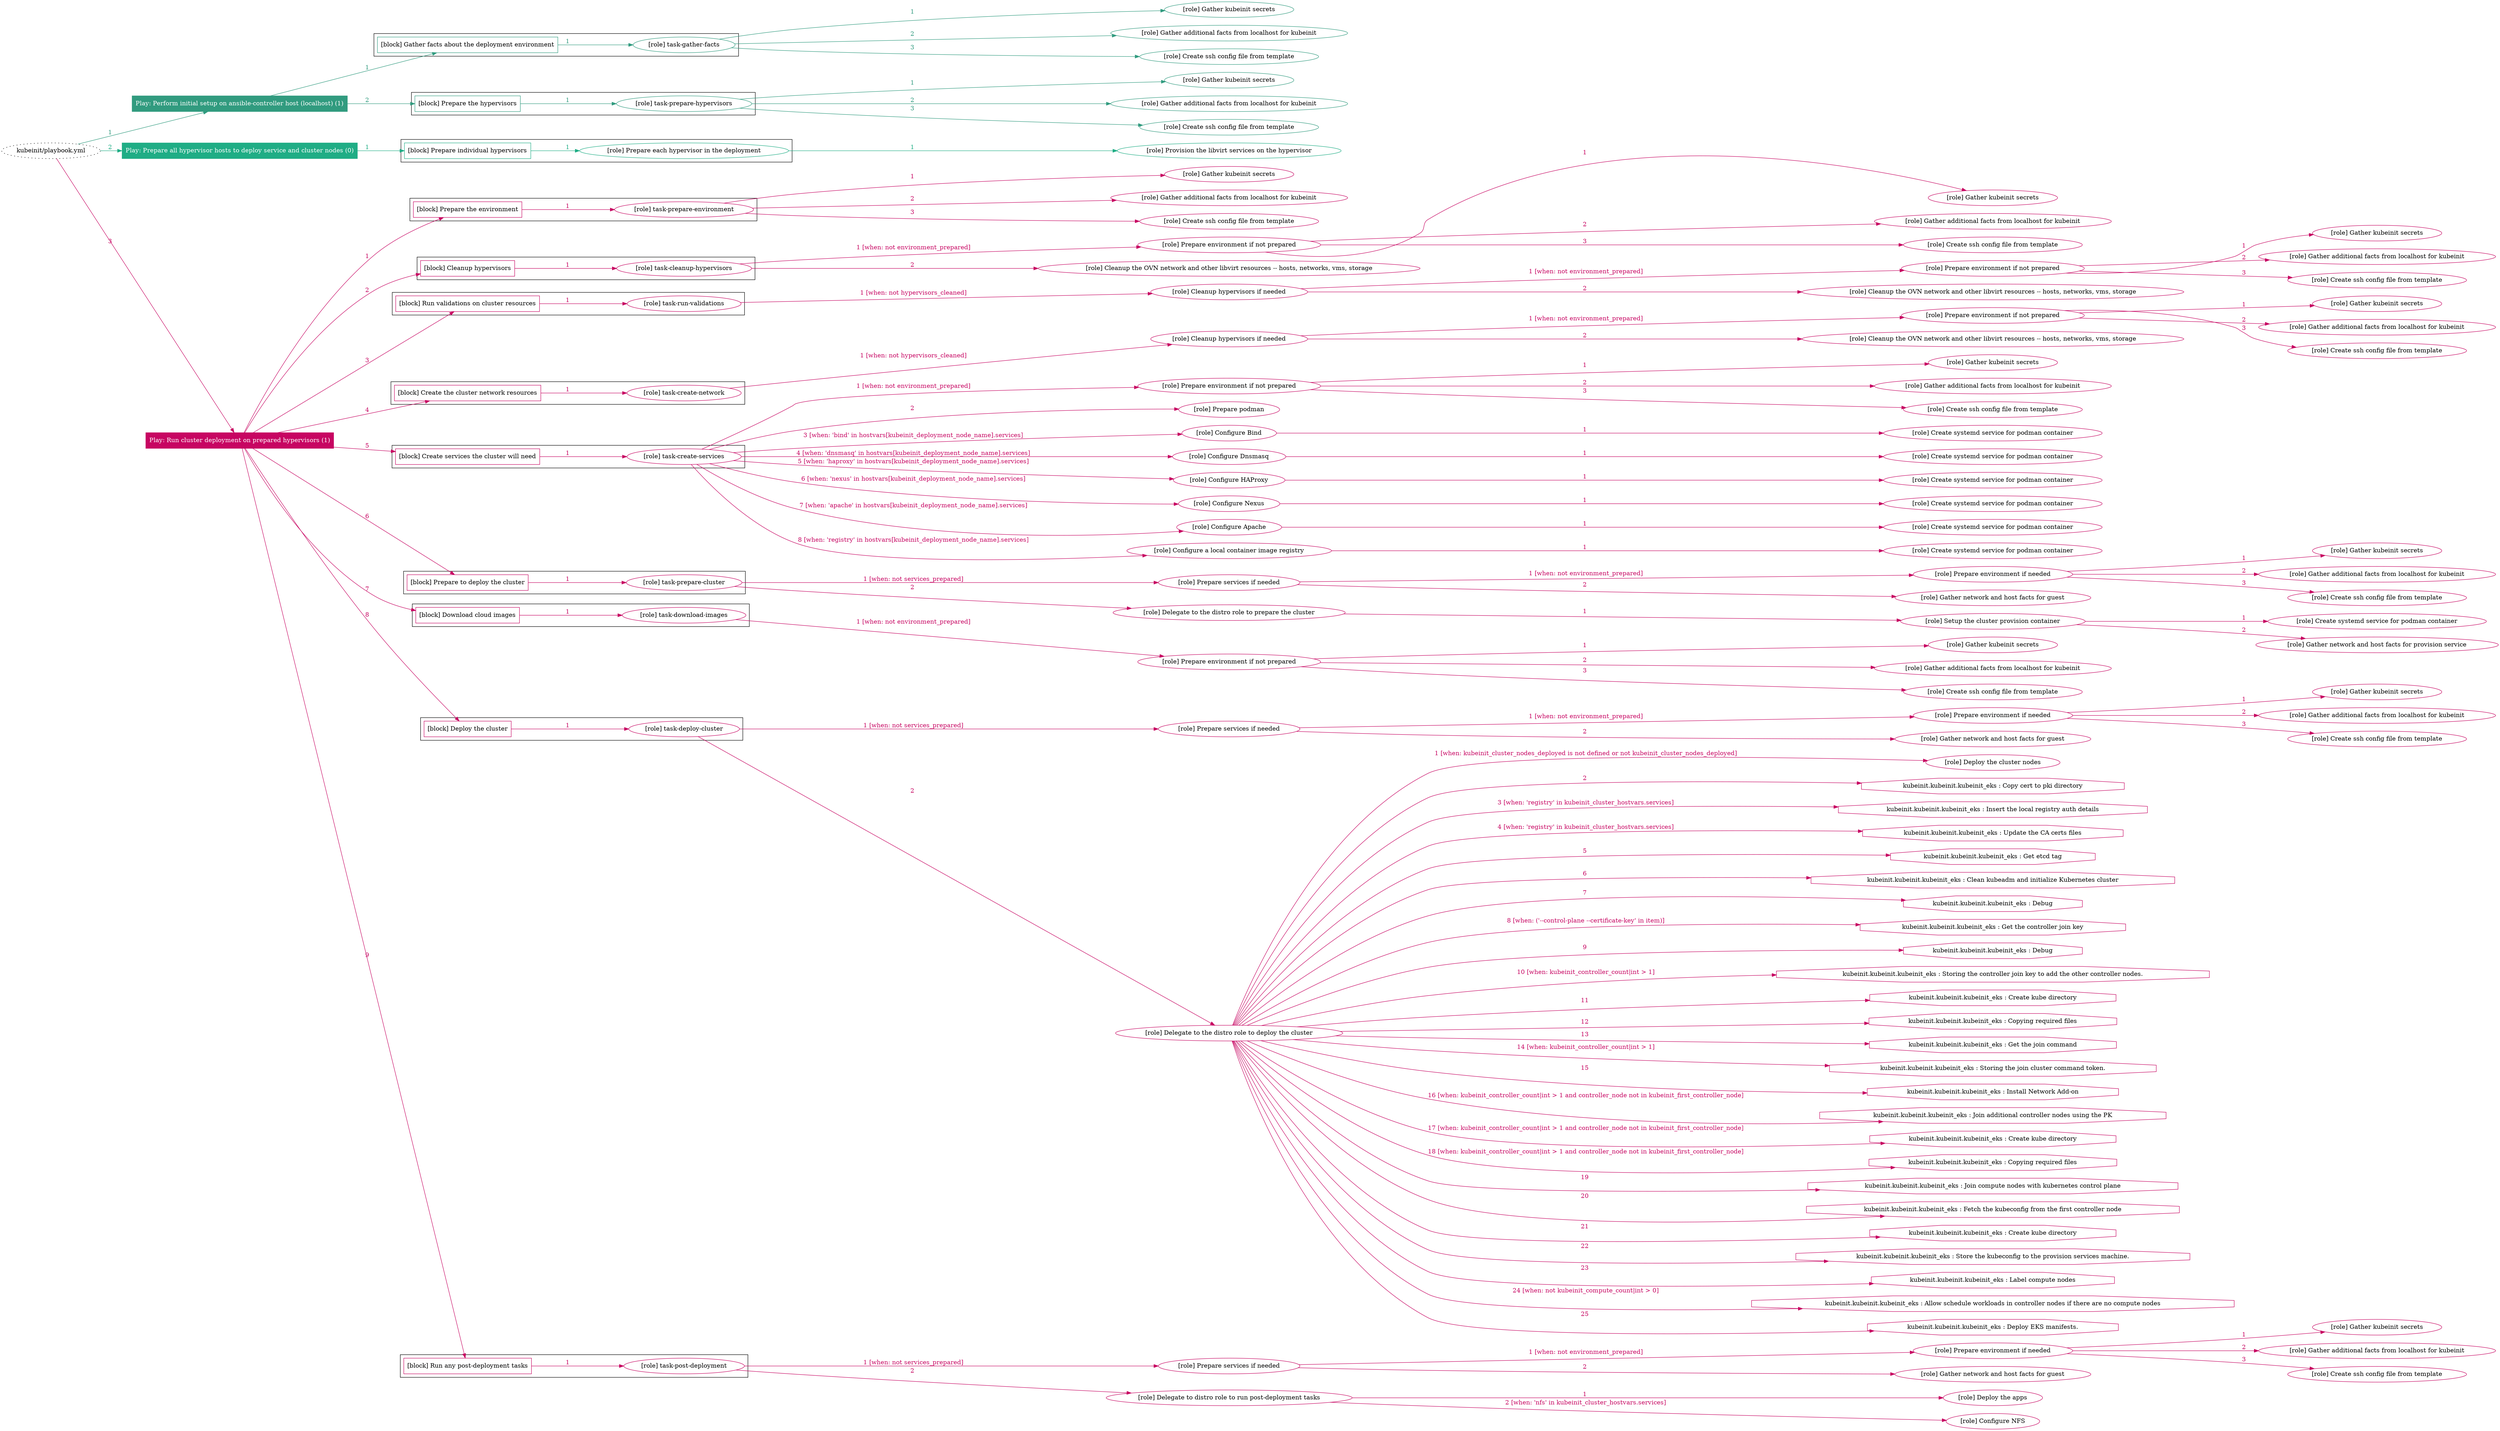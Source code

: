 digraph {
	graph [concentrate=true ordering=in rankdir=LR ratio=fill]
	edge [esep=5 sep=10]
	"kubeinit/playbook.yml" [URL="/home/runner/work/kubeinit/kubeinit/kubeinit/playbook.yml" id=playbook_2eafc315 style=dotted]
	play_fe576df7 [label="Play: Perform initial setup on ansible-controller host (localhost) (1)" URL="/home/runner/work/kubeinit/kubeinit/kubeinit/playbook.yml" color="#319b7f" fontcolor="#ffffff" id=play_fe576df7 shape=box style=filled tooltip=localhost]
	"kubeinit/playbook.yml" -> play_fe576df7 [label="1 " color="#319b7f" fontcolor="#319b7f" id=edge_b0409b11 labeltooltip="1 " tooltip="1 "]
	subgraph "Gather kubeinit secrets" {
		role_2b4c37f8 [label="[role] Gather kubeinit secrets" URL="/home/runner/.ansible/collections/ansible_collections/kubeinit/kubeinit/roles/kubeinit_prepare/tasks/gather_kubeinit_facts.yml" color="#319b7f" id=role_2b4c37f8 tooltip="Gather kubeinit secrets"]
	}
	subgraph "Gather additional facts from localhost for kubeinit" {
		role_ff492ff3 [label="[role] Gather additional facts from localhost for kubeinit" URL="/home/runner/.ansible/collections/ansible_collections/kubeinit/kubeinit/roles/kubeinit_prepare/tasks/gather_kubeinit_facts.yml" color="#319b7f" id=role_ff492ff3 tooltip="Gather additional facts from localhost for kubeinit"]
	}
	subgraph "Create ssh config file from template" {
		role_5b09a320 [label="[role] Create ssh config file from template" URL="/home/runner/.ansible/collections/ansible_collections/kubeinit/kubeinit/roles/kubeinit_prepare/tasks/gather_kubeinit_facts.yml" color="#319b7f" id=role_5b09a320 tooltip="Create ssh config file from template"]
	}
	subgraph "task-gather-facts" {
		role_8f3b339c [label="[role] task-gather-facts" URL="/home/runner/work/kubeinit/kubeinit/kubeinit/playbook.yml" color="#319b7f" id=role_8f3b339c tooltip="task-gather-facts"]
		role_8f3b339c -> role_2b4c37f8 [label="1 " color="#319b7f" fontcolor="#319b7f" id=edge_fa07aa37 labeltooltip="1 " tooltip="1 "]
		role_8f3b339c -> role_ff492ff3 [label="2 " color="#319b7f" fontcolor="#319b7f" id=edge_22608582 labeltooltip="2 " tooltip="2 "]
		role_8f3b339c -> role_5b09a320 [label="3 " color="#319b7f" fontcolor="#319b7f" id=edge_e53a071c labeltooltip="3 " tooltip="3 "]
	}
	subgraph "Gather kubeinit secrets" {
		role_c17585d5 [label="[role] Gather kubeinit secrets" URL="/home/runner/.ansible/collections/ansible_collections/kubeinit/kubeinit/roles/kubeinit_prepare/tasks/gather_kubeinit_facts.yml" color="#319b7f" id=role_c17585d5 tooltip="Gather kubeinit secrets"]
	}
	subgraph "Gather additional facts from localhost for kubeinit" {
		role_f6d7e408 [label="[role] Gather additional facts from localhost for kubeinit" URL="/home/runner/.ansible/collections/ansible_collections/kubeinit/kubeinit/roles/kubeinit_prepare/tasks/gather_kubeinit_facts.yml" color="#319b7f" id=role_f6d7e408 tooltip="Gather additional facts from localhost for kubeinit"]
	}
	subgraph "Create ssh config file from template" {
		role_85c47a14 [label="[role] Create ssh config file from template" URL="/home/runner/.ansible/collections/ansible_collections/kubeinit/kubeinit/roles/kubeinit_prepare/tasks/gather_kubeinit_facts.yml" color="#319b7f" id=role_85c47a14 tooltip="Create ssh config file from template"]
	}
	subgraph "task-prepare-hypervisors" {
		role_126f5082 [label="[role] task-prepare-hypervisors" URL="/home/runner/work/kubeinit/kubeinit/kubeinit/playbook.yml" color="#319b7f" id=role_126f5082 tooltip="task-prepare-hypervisors"]
		role_126f5082 -> role_c17585d5 [label="1 " color="#319b7f" fontcolor="#319b7f" id=edge_df393200 labeltooltip="1 " tooltip="1 "]
		role_126f5082 -> role_f6d7e408 [label="2 " color="#319b7f" fontcolor="#319b7f" id=edge_968ecb9f labeltooltip="2 " tooltip="2 "]
		role_126f5082 -> role_85c47a14 [label="3 " color="#319b7f" fontcolor="#319b7f" id=edge_b130893b labeltooltip="3 " tooltip="3 "]
	}
	subgraph "Play: Perform initial setup on ansible-controller host (localhost) (1)" {
		play_fe576df7 -> block_fc8186a8 [label=1 color="#319b7f" fontcolor="#319b7f" id=edge_fa569156 labeltooltip=1 tooltip=1]
		subgraph cluster_block_fc8186a8 {
			block_fc8186a8 [label="[block] Gather facts about the deployment environment" URL="/home/runner/work/kubeinit/kubeinit/kubeinit/playbook.yml" color="#319b7f" id=block_fc8186a8 labeltooltip="Gather facts about the deployment environment" shape=box tooltip="Gather facts about the deployment environment"]
			block_fc8186a8 -> role_8f3b339c [label="1 " color="#319b7f" fontcolor="#319b7f" id=edge_6623e546 labeltooltip="1 " tooltip="1 "]
		}
		play_fe576df7 -> block_e646850a [label=2 color="#319b7f" fontcolor="#319b7f" id=edge_8180e078 labeltooltip=2 tooltip=2]
		subgraph cluster_block_e646850a {
			block_e646850a [label="[block] Prepare the hypervisors" URL="/home/runner/work/kubeinit/kubeinit/kubeinit/playbook.yml" color="#319b7f" id=block_e646850a labeltooltip="Prepare the hypervisors" shape=box tooltip="Prepare the hypervisors"]
			block_e646850a -> role_126f5082 [label="1 " color="#319b7f" fontcolor="#319b7f" id=edge_0a3b3a48 labeltooltip="1 " tooltip="1 "]
		}
	}
	play_9c9f26bf [label="Play: Prepare all hypervisor hosts to deploy service and cluster nodes (0)" URL="/home/runner/work/kubeinit/kubeinit/kubeinit/playbook.yml" color="#1fad85" fontcolor="#ffffff" id=play_9c9f26bf shape=box style=filled tooltip="Play: Prepare all hypervisor hosts to deploy service and cluster nodes (0)"]
	"kubeinit/playbook.yml" -> play_9c9f26bf [label="2 " color="#1fad85" fontcolor="#1fad85" id=edge_b1c72277 labeltooltip="2 " tooltip="2 "]
	subgraph "Provision the libvirt services on the hypervisor" {
		role_d4bd8acc [label="[role] Provision the libvirt services on the hypervisor" URL="/home/runner/.ansible/collections/ansible_collections/kubeinit/kubeinit/roles/kubeinit_prepare/tasks/prepare_hypervisor.yml" color="#1fad85" id=role_d4bd8acc tooltip="Provision the libvirt services on the hypervisor"]
	}
	subgraph "Prepare each hypervisor in the deployment" {
		role_aa586742 [label="[role] Prepare each hypervisor in the deployment" URL="/home/runner/work/kubeinit/kubeinit/kubeinit/playbook.yml" color="#1fad85" id=role_aa586742 tooltip="Prepare each hypervisor in the deployment"]
		role_aa586742 -> role_d4bd8acc [label="1 " color="#1fad85" fontcolor="#1fad85" id=edge_5b68081c labeltooltip="1 " tooltip="1 "]
	}
	subgraph "Play: Prepare all hypervisor hosts to deploy service and cluster nodes (0)" {
		play_9c9f26bf -> block_c0d7fb53 [label=1 color="#1fad85" fontcolor="#1fad85" id=edge_3d9fa6d4 labeltooltip=1 tooltip=1]
		subgraph cluster_block_c0d7fb53 {
			block_c0d7fb53 [label="[block] Prepare individual hypervisors" URL="/home/runner/work/kubeinit/kubeinit/kubeinit/playbook.yml" color="#1fad85" id=block_c0d7fb53 labeltooltip="Prepare individual hypervisors" shape=box tooltip="Prepare individual hypervisors"]
			block_c0d7fb53 -> role_aa586742 [label="1 " color="#1fad85" fontcolor="#1fad85" id=edge_ffeae8f7 labeltooltip="1 " tooltip="1 "]
		}
	}
	play_91e31046 [label="Play: Run cluster deployment on prepared hypervisors (1)" URL="/home/runner/work/kubeinit/kubeinit/kubeinit/playbook.yml" color="#c70562" fontcolor="#ffffff" id=play_91e31046 shape=box style=filled tooltip=localhost]
	"kubeinit/playbook.yml" -> play_91e31046 [label="3 " color="#c70562" fontcolor="#c70562" id=edge_5ed09a1b labeltooltip="3 " tooltip="3 "]
	subgraph "Gather kubeinit secrets" {
		role_86ec00fa [label="[role] Gather kubeinit secrets" URL="/home/runner/.ansible/collections/ansible_collections/kubeinit/kubeinit/roles/kubeinit_prepare/tasks/gather_kubeinit_facts.yml" color="#c70562" id=role_86ec00fa tooltip="Gather kubeinit secrets"]
	}
	subgraph "Gather additional facts from localhost for kubeinit" {
		role_5101167d [label="[role] Gather additional facts from localhost for kubeinit" URL="/home/runner/.ansible/collections/ansible_collections/kubeinit/kubeinit/roles/kubeinit_prepare/tasks/gather_kubeinit_facts.yml" color="#c70562" id=role_5101167d tooltip="Gather additional facts from localhost for kubeinit"]
	}
	subgraph "Create ssh config file from template" {
		role_dcbfdb22 [label="[role] Create ssh config file from template" URL="/home/runner/.ansible/collections/ansible_collections/kubeinit/kubeinit/roles/kubeinit_prepare/tasks/gather_kubeinit_facts.yml" color="#c70562" id=role_dcbfdb22 tooltip="Create ssh config file from template"]
	}
	subgraph "task-prepare-environment" {
		role_22245db4 [label="[role] task-prepare-environment" URL="/home/runner/work/kubeinit/kubeinit/kubeinit/playbook.yml" color="#c70562" id=role_22245db4 tooltip="task-prepare-environment"]
		role_22245db4 -> role_86ec00fa [label="1 " color="#c70562" fontcolor="#c70562" id=edge_8bade00d labeltooltip="1 " tooltip="1 "]
		role_22245db4 -> role_5101167d [label="2 " color="#c70562" fontcolor="#c70562" id=edge_e2fe7d28 labeltooltip="2 " tooltip="2 "]
		role_22245db4 -> role_dcbfdb22 [label="3 " color="#c70562" fontcolor="#c70562" id=edge_208df408 labeltooltip="3 " tooltip="3 "]
	}
	subgraph "Gather kubeinit secrets" {
		role_0dd12701 [label="[role] Gather kubeinit secrets" URL="/home/runner/.ansible/collections/ansible_collections/kubeinit/kubeinit/roles/kubeinit_prepare/tasks/gather_kubeinit_facts.yml" color="#c70562" id=role_0dd12701 tooltip="Gather kubeinit secrets"]
	}
	subgraph "Gather additional facts from localhost for kubeinit" {
		role_072f90ef [label="[role] Gather additional facts from localhost for kubeinit" URL="/home/runner/.ansible/collections/ansible_collections/kubeinit/kubeinit/roles/kubeinit_prepare/tasks/gather_kubeinit_facts.yml" color="#c70562" id=role_072f90ef tooltip="Gather additional facts from localhost for kubeinit"]
	}
	subgraph "Create ssh config file from template" {
		role_3b28eb48 [label="[role] Create ssh config file from template" URL="/home/runner/.ansible/collections/ansible_collections/kubeinit/kubeinit/roles/kubeinit_prepare/tasks/gather_kubeinit_facts.yml" color="#c70562" id=role_3b28eb48 tooltip="Create ssh config file from template"]
	}
	subgraph "Prepare environment if not prepared" {
		role_1a9b3fa1 [label="[role] Prepare environment if not prepared" URL="/home/runner/.ansible/collections/ansible_collections/kubeinit/kubeinit/roles/kubeinit_prepare/tasks/cleanup_hypervisors.yml" color="#c70562" id=role_1a9b3fa1 tooltip="Prepare environment if not prepared"]
		role_1a9b3fa1 -> role_0dd12701 [label="1 " color="#c70562" fontcolor="#c70562" id=edge_f12242fe labeltooltip="1 " tooltip="1 "]
		role_1a9b3fa1 -> role_072f90ef [label="2 " color="#c70562" fontcolor="#c70562" id=edge_8ab1c2ca labeltooltip="2 " tooltip="2 "]
		role_1a9b3fa1 -> role_3b28eb48 [label="3 " color="#c70562" fontcolor="#c70562" id=edge_d9972e8d labeltooltip="3 " tooltip="3 "]
	}
	subgraph "Cleanup the OVN network and other libvirt resources -- hosts, networks, vms, storage" {
		role_2c58bb91 [label="[role] Cleanup the OVN network and other libvirt resources -- hosts, networks, vms, storage" URL="/home/runner/.ansible/collections/ansible_collections/kubeinit/kubeinit/roles/kubeinit_prepare/tasks/cleanup_hypervisors.yml" color="#c70562" id=role_2c58bb91 tooltip="Cleanup the OVN network and other libvirt resources -- hosts, networks, vms, storage"]
	}
	subgraph "task-cleanup-hypervisors" {
		role_7e74c06f [label="[role] task-cleanup-hypervisors" URL="/home/runner/work/kubeinit/kubeinit/kubeinit/playbook.yml" color="#c70562" id=role_7e74c06f tooltip="task-cleanup-hypervisors"]
		role_7e74c06f -> role_1a9b3fa1 [label="1 [when: not environment_prepared]" color="#c70562" fontcolor="#c70562" id=edge_f8093069 labeltooltip="1 [when: not environment_prepared]" tooltip="1 [when: not environment_prepared]"]
		role_7e74c06f -> role_2c58bb91 [label="2 " color="#c70562" fontcolor="#c70562" id=edge_6dbf06a8 labeltooltip="2 " tooltip="2 "]
	}
	subgraph "Gather kubeinit secrets" {
		role_1937c26a [label="[role] Gather kubeinit secrets" URL="/home/runner/.ansible/collections/ansible_collections/kubeinit/kubeinit/roles/kubeinit_prepare/tasks/gather_kubeinit_facts.yml" color="#c70562" id=role_1937c26a tooltip="Gather kubeinit secrets"]
	}
	subgraph "Gather additional facts from localhost for kubeinit" {
		role_f99c9f34 [label="[role] Gather additional facts from localhost for kubeinit" URL="/home/runner/.ansible/collections/ansible_collections/kubeinit/kubeinit/roles/kubeinit_prepare/tasks/gather_kubeinit_facts.yml" color="#c70562" id=role_f99c9f34 tooltip="Gather additional facts from localhost for kubeinit"]
	}
	subgraph "Create ssh config file from template" {
		role_e4319022 [label="[role] Create ssh config file from template" URL="/home/runner/.ansible/collections/ansible_collections/kubeinit/kubeinit/roles/kubeinit_prepare/tasks/gather_kubeinit_facts.yml" color="#c70562" id=role_e4319022 tooltip="Create ssh config file from template"]
	}
	subgraph "Prepare environment if not prepared" {
		role_f4a5ae64 [label="[role] Prepare environment if not prepared" URL="/home/runner/.ansible/collections/ansible_collections/kubeinit/kubeinit/roles/kubeinit_prepare/tasks/cleanup_hypervisors.yml" color="#c70562" id=role_f4a5ae64 tooltip="Prepare environment if not prepared"]
		role_f4a5ae64 -> role_1937c26a [label="1 " color="#c70562" fontcolor="#c70562" id=edge_90a05c14 labeltooltip="1 " tooltip="1 "]
		role_f4a5ae64 -> role_f99c9f34 [label="2 " color="#c70562" fontcolor="#c70562" id=edge_01fb3c57 labeltooltip="2 " tooltip="2 "]
		role_f4a5ae64 -> role_e4319022 [label="3 " color="#c70562" fontcolor="#c70562" id=edge_9e3c69f9 labeltooltip="3 " tooltip="3 "]
	}
	subgraph "Cleanup the OVN network and other libvirt resources -- hosts, networks, vms, storage" {
		role_e29b4059 [label="[role] Cleanup the OVN network and other libvirt resources -- hosts, networks, vms, storage" URL="/home/runner/.ansible/collections/ansible_collections/kubeinit/kubeinit/roles/kubeinit_prepare/tasks/cleanup_hypervisors.yml" color="#c70562" id=role_e29b4059 tooltip="Cleanup the OVN network and other libvirt resources -- hosts, networks, vms, storage"]
	}
	subgraph "Cleanup hypervisors if needed" {
		role_4bfe708c [label="[role] Cleanup hypervisors if needed" URL="/home/runner/.ansible/collections/ansible_collections/kubeinit/kubeinit/roles/kubeinit_validations/tasks/main.yml" color="#c70562" id=role_4bfe708c tooltip="Cleanup hypervisors if needed"]
		role_4bfe708c -> role_f4a5ae64 [label="1 [when: not environment_prepared]" color="#c70562" fontcolor="#c70562" id=edge_113ebcb5 labeltooltip="1 [when: not environment_prepared]" tooltip="1 [when: not environment_prepared]"]
		role_4bfe708c -> role_e29b4059 [label="2 " color="#c70562" fontcolor="#c70562" id=edge_4d773254 labeltooltip="2 " tooltip="2 "]
	}
	subgraph "task-run-validations" {
		role_1b7ef114 [label="[role] task-run-validations" URL="/home/runner/work/kubeinit/kubeinit/kubeinit/playbook.yml" color="#c70562" id=role_1b7ef114 tooltip="task-run-validations"]
		role_1b7ef114 -> role_4bfe708c [label="1 [when: not hypervisors_cleaned]" color="#c70562" fontcolor="#c70562" id=edge_db5e97dc labeltooltip="1 [when: not hypervisors_cleaned]" tooltip="1 [when: not hypervisors_cleaned]"]
	}
	subgraph "Gather kubeinit secrets" {
		role_b9c676c4 [label="[role] Gather kubeinit secrets" URL="/home/runner/.ansible/collections/ansible_collections/kubeinit/kubeinit/roles/kubeinit_prepare/tasks/gather_kubeinit_facts.yml" color="#c70562" id=role_b9c676c4 tooltip="Gather kubeinit secrets"]
	}
	subgraph "Gather additional facts from localhost for kubeinit" {
		role_4e8659f1 [label="[role] Gather additional facts from localhost for kubeinit" URL="/home/runner/.ansible/collections/ansible_collections/kubeinit/kubeinit/roles/kubeinit_prepare/tasks/gather_kubeinit_facts.yml" color="#c70562" id=role_4e8659f1 tooltip="Gather additional facts from localhost for kubeinit"]
	}
	subgraph "Create ssh config file from template" {
		role_59a4b72e [label="[role] Create ssh config file from template" URL="/home/runner/.ansible/collections/ansible_collections/kubeinit/kubeinit/roles/kubeinit_prepare/tasks/gather_kubeinit_facts.yml" color="#c70562" id=role_59a4b72e tooltip="Create ssh config file from template"]
	}
	subgraph "Prepare environment if not prepared" {
		role_fcf110d6 [label="[role] Prepare environment if not prepared" URL="/home/runner/.ansible/collections/ansible_collections/kubeinit/kubeinit/roles/kubeinit_prepare/tasks/cleanup_hypervisors.yml" color="#c70562" id=role_fcf110d6 tooltip="Prepare environment if not prepared"]
		role_fcf110d6 -> role_b9c676c4 [label="1 " color="#c70562" fontcolor="#c70562" id=edge_67d0cf7e labeltooltip="1 " tooltip="1 "]
		role_fcf110d6 -> role_4e8659f1 [label="2 " color="#c70562" fontcolor="#c70562" id=edge_142c9c70 labeltooltip="2 " tooltip="2 "]
		role_fcf110d6 -> role_59a4b72e [label="3 " color="#c70562" fontcolor="#c70562" id=edge_d187f1a5 labeltooltip="3 " tooltip="3 "]
	}
	subgraph "Cleanup the OVN network and other libvirt resources -- hosts, networks, vms, storage" {
		role_62a3e3a5 [label="[role] Cleanup the OVN network and other libvirt resources -- hosts, networks, vms, storage" URL="/home/runner/.ansible/collections/ansible_collections/kubeinit/kubeinit/roles/kubeinit_prepare/tasks/cleanup_hypervisors.yml" color="#c70562" id=role_62a3e3a5 tooltip="Cleanup the OVN network and other libvirt resources -- hosts, networks, vms, storage"]
	}
	subgraph "Cleanup hypervisors if needed" {
		role_e270ff50 [label="[role] Cleanup hypervisors if needed" URL="/home/runner/.ansible/collections/ansible_collections/kubeinit/kubeinit/roles/kubeinit_libvirt/tasks/create_network.yml" color="#c70562" id=role_e270ff50 tooltip="Cleanup hypervisors if needed"]
		role_e270ff50 -> role_fcf110d6 [label="1 [when: not environment_prepared]" color="#c70562" fontcolor="#c70562" id=edge_20b9e880 labeltooltip="1 [when: not environment_prepared]" tooltip="1 [when: not environment_prepared]"]
		role_e270ff50 -> role_62a3e3a5 [label="2 " color="#c70562" fontcolor="#c70562" id=edge_9c12f1b6 labeltooltip="2 " tooltip="2 "]
	}
	subgraph "task-create-network" {
		role_3e63aa50 [label="[role] task-create-network" URL="/home/runner/work/kubeinit/kubeinit/kubeinit/playbook.yml" color="#c70562" id=role_3e63aa50 tooltip="task-create-network"]
		role_3e63aa50 -> role_e270ff50 [label="1 [when: not hypervisors_cleaned]" color="#c70562" fontcolor="#c70562" id=edge_dfa93341 labeltooltip="1 [when: not hypervisors_cleaned]" tooltip="1 [when: not hypervisors_cleaned]"]
	}
	subgraph "Gather kubeinit secrets" {
		role_f90caab4 [label="[role] Gather kubeinit secrets" URL="/home/runner/.ansible/collections/ansible_collections/kubeinit/kubeinit/roles/kubeinit_prepare/tasks/gather_kubeinit_facts.yml" color="#c70562" id=role_f90caab4 tooltip="Gather kubeinit secrets"]
	}
	subgraph "Gather additional facts from localhost for kubeinit" {
		role_e0d51184 [label="[role] Gather additional facts from localhost for kubeinit" URL="/home/runner/.ansible/collections/ansible_collections/kubeinit/kubeinit/roles/kubeinit_prepare/tasks/gather_kubeinit_facts.yml" color="#c70562" id=role_e0d51184 tooltip="Gather additional facts from localhost for kubeinit"]
	}
	subgraph "Create ssh config file from template" {
		role_d7719672 [label="[role] Create ssh config file from template" URL="/home/runner/.ansible/collections/ansible_collections/kubeinit/kubeinit/roles/kubeinit_prepare/tasks/gather_kubeinit_facts.yml" color="#c70562" id=role_d7719672 tooltip="Create ssh config file from template"]
	}
	subgraph "Prepare environment if not prepared" {
		role_a2a50839 [label="[role] Prepare environment if not prepared" URL="/home/runner/.ansible/collections/ansible_collections/kubeinit/kubeinit/roles/kubeinit_services/tasks/main.yml" color="#c70562" id=role_a2a50839 tooltip="Prepare environment if not prepared"]
		role_a2a50839 -> role_f90caab4 [label="1 " color="#c70562" fontcolor="#c70562" id=edge_1bf26e7b labeltooltip="1 " tooltip="1 "]
		role_a2a50839 -> role_e0d51184 [label="2 " color="#c70562" fontcolor="#c70562" id=edge_ba548538 labeltooltip="2 " tooltip="2 "]
		role_a2a50839 -> role_d7719672 [label="3 " color="#c70562" fontcolor="#c70562" id=edge_ae9f3241 labeltooltip="3 " tooltip="3 "]
	}
	subgraph "Prepare podman" {
		role_d1060239 [label="[role] Prepare podman" URL="/home/runner/.ansible/collections/ansible_collections/kubeinit/kubeinit/roles/kubeinit_services/tasks/00_create_service_pod.yml" color="#c70562" id=role_d1060239 tooltip="Prepare podman"]
	}
	subgraph "Create systemd service for podman container" {
		role_35784867 [label="[role] Create systemd service for podman container" URL="/home/runner/.ansible/collections/ansible_collections/kubeinit/kubeinit/roles/kubeinit_bind/tasks/main.yml" color="#c70562" id=role_35784867 tooltip="Create systemd service for podman container"]
	}
	subgraph "Configure Bind" {
		role_0f694fe8 [label="[role] Configure Bind" URL="/home/runner/.ansible/collections/ansible_collections/kubeinit/kubeinit/roles/kubeinit_services/tasks/start_services_containers.yml" color="#c70562" id=role_0f694fe8 tooltip="Configure Bind"]
		role_0f694fe8 -> role_35784867 [label="1 " color="#c70562" fontcolor="#c70562" id=edge_e948f1ad labeltooltip="1 " tooltip="1 "]
	}
	subgraph "Create systemd service for podman container" {
		role_872e9ef6 [label="[role] Create systemd service for podman container" URL="/home/runner/.ansible/collections/ansible_collections/kubeinit/kubeinit/roles/kubeinit_dnsmasq/tasks/main.yml" color="#c70562" id=role_872e9ef6 tooltip="Create systemd service for podman container"]
	}
	subgraph "Configure Dnsmasq" {
		role_20a6e170 [label="[role] Configure Dnsmasq" URL="/home/runner/.ansible/collections/ansible_collections/kubeinit/kubeinit/roles/kubeinit_services/tasks/start_services_containers.yml" color="#c70562" id=role_20a6e170 tooltip="Configure Dnsmasq"]
		role_20a6e170 -> role_872e9ef6 [label="1 " color="#c70562" fontcolor="#c70562" id=edge_484da61c labeltooltip="1 " tooltip="1 "]
	}
	subgraph "Create systemd service for podman container" {
		role_a472ded7 [label="[role] Create systemd service for podman container" URL="/home/runner/.ansible/collections/ansible_collections/kubeinit/kubeinit/roles/kubeinit_haproxy/tasks/main.yml" color="#c70562" id=role_a472ded7 tooltip="Create systemd service for podman container"]
	}
	subgraph "Configure HAProxy" {
		role_dc6212f6 [label="[role] Configure HAProxy" URL="/home/runner/.ansible/collections/ansible_collections/kubeinit/kubeinit/roles/kubeinit_services/tasks/start_services_containers.yml" color="#c70562" id=role_dc6212f6 tooltip="Configure HAProxy"]
		role_dc6212f6 -> role_a472ded7 [label="1 " color="#c70562" fontcolor="#c70562" id=edge_f5b106d0 labeltooltip="1 " tooltip="1 "]
	}
	subgraph "Create systemd service for podman container" {
		role_1e039892 [label="[role] Create systemd service for podman container" URL="/home/runner/.ansible/collections/ansible_collections/kubeinit/kubeinit/roles/kubeinit_nexus/tasks/main.yml" color="#c70562" id=role_1e039892 tooltip="Create systemd service for podman container"]
	}
	subgraph "Configure Nexus" {
		role_a21933c5 [label="[role] Configure Nexus" URL="/home/runner/.ansible/collections/ansible_collections/kubeinit/kubeinit/roles/kubeinit_services/tasks/start_services_containers.yml" color="#c70562" id=role_a21933c5 tooltip="Configure Nexus"]
		role_a21933c5 -> role_1e039892 [label="1 " color="#c70562" fontcolor="#c70562" id=edge_37125f3e labeltooltip="1 " tooltip="1 "]
	}
	subgraph "Create systemd service for podman container" {
		role_c84cfba0 [label="[role] Create systemd service for podman container" URL="/home/runner/.ansible/collections/ansible_collections/kubeinit/kubeinit/roles/kubeinit_apache/tasks/main.yml" color="#c70562" id=role_c84cfba0 tooltip="Create systemd service for podman container"]
	}
	subgraph "Configure Apache" {
		role_45b3ddab [label="[role] Configure Apache" URL="/home/runner/.ansible/collections/ansible_collections/kubeinit/kubeinit/roles/kubeinit_services/tasks/start_services_containers.yml" color="#c70562" id=role_45b3ddab tooltip="Configure Apache"]
		role_45b3ddab -> role_c84cfba0 [label="1 " color="#c70562" fontcolor="#c70562" id=edge_f9d59b36 labeltooltip="1 " tooltip="1 "]
	}
	subgraph "Create systemd service for podman container" {
		role_4794417c [label="[role] Create systemd service for podman container" URL="/home/runner/.ansible/collections/ansible_collections/kubeinit/kubeinit/roles/kubeinit_registry/tasks/main.yml" color="#c70562" id=role_4794417c tooltip="Create systemd service for podman container"]
	}
	subgraph "Configure a local container image registry" {
		role_5ab73037 [label="[role] Configure a local container image registry" URL="/home/runner/.ansible/collections/ansible_collections/kubeinit/kubeinit/roles/kubeinit_services/tasks/start_services_containers.yml" color="#c70562" id=role_5ab73037 tooltip="Configure a local container image registry"]
		role_5ab73037 -> role_4794417c [label="1 " color="#c70562" fontcolor="#c70562" id=edge_68922ce9 labeltooltip="1 " tooltip="1 "]
	}
	subgraph "task-create-services" {
		role_fdceebf4 [label="[role] task-create-services" URL="/home/runner/work/kubeinit/kubeinit/kubeinit/playbook.yml" color="#c70562" id=role_fdceebf4 tooltip="task-create-services"]
		role_fdceebf4 -> role_a2a50839 [label="1 [when: not environment_prepared]" color="#c70562" fontcolor="#c70562" id=edge_67bf3ba2 labeltooltip="1 [when: not environment_prepared]" tooltip="1 [when: not environment_prepared]"]
		role_fdceebf4 -> role_d1060239 [label="2 " color="#c70562" fontcolor="#c70562" id=edge_5839dde7 labeltooltip="2 " tooltip="2 "]
		role_fdceebf4 -> role_0f694fe8 [label="3 [when: 'bind' in hostvars[kubeinit_deployment_node_name].services]" color="#c70562" fontcolor="#c70562" id=edge_67af4567 labeltooltip="3 [when: 'bind' in hostvars[kubeinit_deployment_node_name].services]" tooltip="3 [when: 'bind' in hostvars[kubeinit_deployment_node_name].services]"]
		role_fdceebf4 -> role_20a6e170 [label="4 [when: 'dnsmasq' in hostvars[kubeinit_deployment_node_name].services]" color="#c70562" fontcolor="#c70562" id=edge_96f9ec68 labeltooltip="4 [when: 'dnsmasq' in hostvars[kubeinit_deployment_node_name].services]" tooltip="4 [when: 'dnsmasq' in hostvars[kubeinit_deployment_node_name].services]"]
		role_fdceebf4 -> role_dc6212f6 [label="5 [when: 'haproxy' in hostvars[kubeinit_deployment_node_name].services]" color="#c70562" fontcolor="#c70562" id=edge_1208859a labeltooltip="5 [when: 'haproxy' in hostvars[kubeinit_deployment_node_name].services]" tooltip="5 [when: 'haproxy' in hostvars[kubeinit_deployment_node_name].services]"]
		role_fdceebf4 -> role_a21933c5 [label="6 [when: 'nexus' in hostvars[kubeinit_deployment_node_name].services]" color="#c70562" fontcolor="#c70562" id=edge_f76f86c3 labeltooltip="6 [when: 'nexus' in hostvars[kubeinit_deployment_node_name].services]" tooltip="6 [when: 'nexus' in hostvars[kubeinit_deployment_node_name].services]"]
		role_fdceebf4 -> role_45b3ddab [label="7 [when: 'apache' in hostvars[kubeinit_deployment_node_name].services]" color="#c70562" fontcolor="#c70562" id=edge_c9c0616a labeltooltip="7 [when: 'apache' in hostvars[kubeinit_deployment_node_name].services]" tooltip="7 [when: 'apache' in hostvars[kubeinit_deployment_node_name].services]"]
		role_fdceebf4 -> role_5ab73037 [label="8 [when: 'registry' in hostvars[kubeinit_deployment_node_name].services]" color="#c70562" fontcolor="#c70562" id=edge_a4c0b2b4 labeltooltip="8 [when: 'registry' in hostvars[kubeinit_deployment_node_name].services]" tooltip="8 [when: 'registry' in hostvars[kubeinit_deployment_node_name].services]"]
	}
	subgraph "Gather kubeinit secrets" {
		role_5291b323 [label="[role] Gather kubeinit secrets" URL="/home/runner/.ansible/collections/ansible_collections/kubeinit/kubeinit/roles/kubeinit_prepare/tasks/gather_kubeinit_facts.yml" color="#c70562" id=role_5291b323 tooltip="Gather kubeinit secrets"]
	}
	subgraph "Gather additional facts from localhost for kubeinit" {
		role_107912cc [label="[role] Gather additional facts from localhost for kubeinit" URL="/home/runner/.ansible/collections/ansible_collections/kubeinit/kubeinit/roles/kubeinit_prepare/tasks/gather_kubeinit_facts.yml" color="#c70562" id=role_107912cc tooltip="Gather additional facts from localhost for kubeinit"]
	}
	subgraph "Create ssh config file from template" {
		role_a1d329cd [label="[role] Create ssh config file from template" URL="/home/runner/.ansible/collections/ansible_collections/kubeinit/kubeinit/roles/kubeinit_prepare/tasks/gather_kubeinit_facts.yml" color="#c70562" id=role_a1d329cd tooltip="Create ssh config file from template"]
	}
	subgraph "Prepare environment if needed" {
		role_d8e65c56 [label="[role] Prepare environment if needed" URL="/home/runner/.ansible/collections/ansible_collections/kubeinit/kubeinit/roles/kubeinit_services/tasks/prepare_services.yml" color="#c70562" id=role_d8e65c56 tooltip="Prepare environment if needed"]
		role_d8e65c56 -> role_5291b323 [label="1 " color="#c70562" fontcolor="#c70562" id=edge_dac2629a labeltooltip="1 " tooltip="1 "]
		role_d8e65c56 -> role_107912cc [label="2 " color="#c70562" fontcolor="#c70562" id=edge_d48240cf labeltooltip="2 " tooltip="2 "]
		role_d8e65c56 -> role_a1d329cd [label="3 " color="#c70562" fontcolor="#c70562" id=edge_4e4dd2a4 labeltooltip="3 " tooltip="3 "]
	}
	subgraph "Gather network and host facts for guest" {
		role_91c1477d [label="[role] Gather network and host facts for guest" URL="/home/runner/.ansible/collections/ansible_collections/kubeinit/kubeinit/roles/kubeinit_services/tasks/prepare_services.yml" color="#c70562" id=role_91c1477d tooltip="Gather network and host facts for guest"]
	}
	subgraph "Prepare services if needed" {
		role_1fd0aad8 [label="[role] Prepare services if needed" URL="/home/runner/.ansible/collections/ansible_collections/kubeinit/kubeinit/roles/kubeinit_prepare/tasks/prepare_cluster.yml" color="#c70562" id=role_1fd0aad8 tooltip="Prepare services if needed"]
		role_1fd0aad8 -> role_d8e65c56 [label="1 [when: not environment_prepared]" color="#c70562" fontcolor="#c70562" id=edge_c02aeb55 labeltooltip="1 [when: not environment_prepared]" tooltip="1 [when: not environment_prepared]"]
		role_1fd0aad8 -> role_91c1477d [label="2 " color="#c70562" fontcolor="#c70562" id=edge_8b7577e8 labeltooltip="2 " tooltip="2 "]
	}
	subgraph "Create systemd service for podman container" {
		role_1f485e7d [label="[role] Create systemd service for podman container" URL="/home/runner/.ansible/collections/ansible_collections/kubeinit/kubeinit/roles/kubeinit_services/tasks/create_provision_container.yml" color="#c70562" id=role_1f485e7d tooltip="Create systemd service for podman container"]
	}
	subgraph "Gather network and host facts for provision service" {
		role_8bd877a8 [label="[role] Gather network and host facts for provision service" URL="/home/runner/.ansible/collections/ansible_collections/kubeinit/kubeinit/roles/kubeinit_services/tasks/create_provision_container.yml" color="#c70562" id=role_8bd877a8 tooltip="Gather network and host facts for provision service"]
	}
	subgraph "Setup the cluster provision container" {
		role_0408998d [label="[role] Setup the cluster provision container" URL="/home/runner/.ansible/collections/ansible_collections/kubeinit/kubeinit/roles/kubeinit_eks/tasks/prepare_cluster.yml" color="#c70562" id=role_0408998d tooltip="Setup the cluster provision container"]
		role_0408998d -> role_1f485e7d [label="1 " color="#c70562" fontcolor="#c70562" id=edge_7f70e9a7 labeltooltip="1 " tooltip="1 "]
		role_0408998d -> role_8bd877a8 [label="2 " color="#c70562" fontcolor="#c70562" id=edge_e6c8273f labeltooltip="2 " tooltip="2 "]
	}
	subgraph "Delegate to the distro role to prepare the cluster" {
		role_7515d7bb [label="[role] Delegate to the distro role to prepare the cluster" URL="/home/runner/.ansible/collections/ansible_collections/kubeinit/kubeinit/roles/kubeinit_prepare/tasks/prepare_cluster.yml" color="#c70562" id=role_7515d7bb tooltip="Delegate to the distro role to prepare the cluster"]
		role_7515d7bb -> role_0408998d [label="1 " color="#c70562" fontcolor="#c70562" id=edge_c9471264 labeltooltip="1 " tooltip="1 "]
	}
	subgraph "task-prepare-cluster" {
		role_737f964f [label="[role] task-prepare-cluster" URL="/home/runner/work/kubeinit/kubeinit/kubeinit/playbook.yml" color="#c70562" id=role_737f964f tooltip="task-prepare-cluster"]
		role_737f964f -> role_1fd0aad8 [label="1 [when: not services_prepared]" color="#c70562" fontcolor="#c70562" id=edge_8461704f labeltooltip="1 [when: not services_prepared]" tooltip="1 [when: not services_prepared]"]
		role_737f964f -> role_7515d7bb [label="2 " color="#c70562" fontcolor="#c70562" id=edge_a74dc23d labeltooltip="2 " tooltip="2 "]
	}
	subgraph "Gather kubeinit secrets" {
		role_d381809a [label="[role] Gather kubeinit secrets" URL="/home/runner/.ansible/collections/ansible_collections/kubeinit/kubeinit/roles/kubeinit_prepare/tasks/gather_kubeinit_facts.yml" color="#c70562" id=role_d381809a tooltip="Gather kubeinit secrets"]
	}
	subgraph "Gather additional facts from localhost for kubeinit" {
		role_fda40e84 [label="[role] Gather additional facts from localhost for kubeinit" URL="/home/runner/.ansible/collections/ansible_collections/kubeinit/kubeinit/roles/kubeinit_prepare/tasks/gather_kubeinit_facts.yml" color="#c70562" id=role_fda40e84 tooltip="Gather additional facts from localhost for kubeinit"]
	}
	subgraph "Create ssh config file from template" {
		role_75bb504a [label="[role] Create ssh config file from template" URL="/home/runner/.ansible/collections/ansible_collections/kubeinit/kubeinit/roles/kubeinit_prepare/tasks/gather_kubeinit_facts.yml" color="#c70562" id=role_75bb504a tooltip="Create ssh config file from template"]
	}
	subgraph "Prepare environment if not prepared" {
		role_8a649973 [label="[role] Prepare environment if not prepared" URL="/home/runner/.ansible/collections/ansible_collections/kubeinit/kubeinit/roles/kubeinit_libvirt/tasks/download_cloud_images.yml" color="#c70562" id=role_8a649973 tooltip="Prepare environment if not prepared"]
		role_8a649973 -> role_d381809a [label="1 " color="#c70562" fontcolor="#c70562" id=edge_5a05319b labeltooltip="1 " tooltip="1 "]
		role_8a649973 -> role_fda40e84 [label="2 " color="#c70562" fontcolor="#c70562" id=edge_af9d7278 labeltooltip="2 " tooltip="2 "]
		role_8a649973 -> role_75bb504a [label="3 " color="#c70562" fontcolor="#c70562" id=edge_6d556160 labeltooltip="3 " tooltip="3 "]
	}
	subgraph "task-download-images" {
		role_3c749cc2 [label="[role] task-download-images" URL="/home/runner/work/kubeinit/kubeinit/kubeinit/playbook.yml" color="#c70562" id=role_3c749cc2 tooltip="task-download-images"]
		role_3c749cc2 -> role_8a649973 [label="1 [when: not environment_prepared]" color="#c70562" fontcolor="#c70562" id=edge_66002605 labeltooltip="1 [when: not environment_prepared]" tooltip="1 [when: not environment_prepared]"]
	}
	subgraph "Gather kubeinit secrets" {
		role_d4d4caf7 [label="[role] Gather kubeinit secrets" URL="/home/runner/.ansible/collections/ansible_collections/kubeinit/kubeinit/roles/kubeinit_prepare/tasks/gather_kubeinit_facts.yml" color="#c70562" id=role_d4d4caf7 tooltip="Gather kubeinit secrets"]
	}
	subgraph "Gather additional facts from localhost for kubeinit" {
		role_e8074b86 [label="[role] Gather additional facts from localhost for kubeinit" URL="/home/runner/.ansible/collections/ansible_collections/kubeinit/kubeinit/roles/kubeinit_prepare/tasks/gather_kubeinit_facts.yml" color="#c70562" id=role_e8074b86 tooltip="Gather additional facts from localhost for kubeinit"]
	}
	subgraph "Create ssh config file from template" {
		role_e0cabfd4 [label="[role] Create ssh config file from template" URL="/home/runner/.ansible/collections/ansible_collections/kubeinit/kubeinit/roles/kubeinit_prepare/tasks/gather_kubeinit_facts.yml" color="#c70562" id=role_e0cabfd4 tooltip="Create ssh config file from template"]
	}
	subgraph "Prepare environment if needed" {
		role_5b99d8c8 [label="[role] Prepare environment if needed" URL="/home/runner/.ansible/collections/ansible_collections/kubeinit/kubeinit/roles/kubeinit_services/tasks/prepare_services.yml" color="#c70562" id=role_5b99d8c8 tooltip="Prepare environment if needed"]
		role_5b99d8c8 -> role_d4d4caf7 [label="1 " color="#c70562" fontcolor="#c70562" id=edge_b65e8ea3 labeltooltip="1 " tooltip="1 "]
		role_5b99d8c8 -> role_e8074b86 [label="2 " color="#c70562" fontcolor="#c70562" id=edge_d80ae13f labeltooltip="2 " tooltip="2 "]
		role_5b99d8c8 -> role_e0cabfd4 [label="3 " color="#c70562" fontcolor="#c70562" id=edge_af1b6ce3 labeltooltip="3 " tooltip="3 "]
	}
	subgraph "Gather network and host facts for guest" {
		role_e36c6c04 [label="[role] Gather network and host facts for guest" URL="/home/runner/.ansible/collections/ansible_collections/kubeinit/kubeinit/roles/kubeinit_services/tasks/prepare_services.yml" color="#c70562" id=role_e36c6c04 tooltip="Gather network and host facts for guest"]
	}
	subgraph "Prepare services if needed" {
		role_68456733 [label="[role] Prepare services if needed" URL="/home/runner/.ansible/collections/ansible_collections/kubeinit/kubeinit/roles/kubeinit_prepare/tasks/deploy_cluster.yml" color="#c70562" id=role_68456733 tooltip="Prepare services if needed"]
		role_68456733 -> role_5b99d8c8 [label="1 [when: not environment_prepared]" color="#c70562" fontcolor="#c70562" id=edge_594008d6 labeltooltip="1 [when: not environment_prepared]" tooltip="1 [when: not environment_prepared]"]
		role_68456733 -> role_e36c6c04 [label="2 " color="#c70562" fontcolor="#c70562" id=edge_4cda69c0 labeltooltip="2 " tooltip="2 "]
	}
	subgraph "Deploy the cluster nodes" {
		role_57cf45e6 [label="[role] Deploy the cluster nodes" URL="/home/runner/.ansible/collections/ansible_collections/kubeinit/kubeinit/roles/kubeinit_eks/tasks/main.yml" color="#c70562" id=role_57cf45e6 tooltip="Deploy the cluster nodes"]
	}
	subgraph "Delegate to the distro role to deploy the cluster" {
		role_a585b4a3 [label="[role] Delegate to the distro role to deploy the cluster" URL="/home/runner/.ansible/collections/ansible_collections/kubeinit/kubeinit/roles/kubeinit_prepare/tasks/deploy_cluster.yml" color="#c70562" id=role_a585b4a3 tooltip="Delegate to the distro role to deploy the cluster"]
		role_a585b4a3 -> role_57cf45e6 [label="1 [when: kubeinit_cluster_nodes_deployed is not defined or not kubeinit_cluster_nodes_deployed]" color="#c70562" fontcolor="#c70562" id=edge_2f7b81d0 labeltooltip="1 [when: kubeinit_cluster_nodes_deployed is not defined or not kubeinit_cluster_nodes_deployed]" tooltip="1 [when: kubeinit_cluster_nodes_deployed is not defined or not kubeinit_cluster_nodes_deployed]"]
		task_dcc96e4a [label="kubeinit.kubeinit.kubeinit_eks : Copy cert to pki directory" URL="/home/runner/.ansible/collections/ansible_collections/kubeinit/kubeinit/roles/kubeinit_eks/tasks/main.yml" color="#c70562" id=task_dcc96e4a shape=octagon tooltip="kubeinit.kubeinit.kubeinit_eks : Copy cert to pki directory"]
		role_a585b4a3 -> task_dcc96e4a [label="2 " color="#c70562" fontcolor="#c70562" id=edge_3d391d50 labeltooltip="2 " tooltip="2 "]
		task_18066e91 [label="kubeinit.kubeinit.kubeinit_eks : Insert the local registry auth details" URL="/home/runner/.ansible/collections/ansible_collections/kubeinit/kubeinit/roles/kubeinit_eks/tasks/main.yml" color="#c70562" id=task_18066e91 shape=octagon tooltip="kubeinit.kubeinit.kubeinit_eks : Insert the local registry auth details"]
		role_a585b4a3 -> task_18066e91 [label="3 [when: 'registry' in kubeinit_cluster_hostvars.services]" color="#c70562" fontcolor="#c70562" id=edge_2af317bd labeltooltip="3 [when: 'registry' in kubeinit_cluster_hostvars.services]" tooltip="3 [when: 'registry' in kubeinit_cluster_hostvars.services]"]
		task_1e79384f [label="kubeinit.kubeinit.kubeinit_eks : Update the CA certs files" URL="/home/runner/.ansible/collections/ansible_collections/kubeinit/kubeinit/roles/kubeinit_eks/tasks/main.yml" color="#c70562" id=task_1e79384f shape=octagon tooltip="kubeinit.kubeinit.kubeinit_eks : Update the CA certs files"]
		role_a585b4a3 -> task_1e79384f [label="4 [when: 'registry' in kubeinit_cluster_hostvars.services]" color="#c70562" fontcolor="#c70562" id=edge_be606ab1 labeltooltip="4 [when: 'registry' in kubeinit_cluster_hostvars.services]" tooltip="4 [when: 'registry' in kubeinit_cluster_hostvars.services]"]
		task_250af4a4 [label="kubeinit.kubeinit.kubeinit_eks : Get etcd tag" URL="/home/runner/.ansible/collections/ansible_collections/kubeinit/kubeinit/roles/kubeinit_eks/tasks/main.yml" color="#c70562" id=task_250af4a4 shape=octagon tooltip="kubeinit.kubeinit.kubeinit_eks : Get etcd tag"]
		role_a585b4a3 -> task_250af4a4 [label="5 " color="#c70562" fontcolor="#c70562" id=edge_667d30e5 labeltooltip="5 " tooltip="5 "]
		task_56ae97f7 [label="kubeinit.kubeinit.kubeinit_eks : Clean kubeadm and initialize Kubernetes cluster" URL="/home/runner/.ansible/collections/ansible_collections/kubeinit/kubeinit/roles/kubeinit_eks/tasks/main.yml" color="#c70562" id=task_56ae97f7 shape=octagon tooltip="kubeinit.kubeinit.kubeinit_eks : Clean kubeadm and initialize Kubernetes cluster"]
		role_a585b4a3 -> task_56ae97f7 [label="6 " color="#c70562" fontcolor="#c70562" id=edge_3933f249 labeltooltip="6 " tooltip="6 "]
		task_fad0ec3c [label="kubeinit.kubeinit.kubeinit_eks : Debug" URL="/home/runner/.ansible/collections/ansible_collections/kubeinit/kubeinit/roles/kubeinit_eks/tasks/main.yml" color="#c70562" id=task_fad0ec3c shape=octagon tooltip="kubeinit.kubeinit.kubeinit_eks : Debug"]
		role_a585b4a3 -> task_fad0ec3c [label="7 " color="#c70562" fontcolor="#c70562" id=edge_48adb1ef labeltooltip="7 " tooltip="7 "]
		task_6c89f059 [label="kubeinit.kubeinit.kubeinit_eks : Get the controller join key" URL="/home/runner/.ansible/collections/ansible_collections/kubeinit/kubeinit/roles/kubeinit_eks/tasks/main.yml" color="#c70562" id=task_6c89f059 shape=octagon tooltip="kubeinit.kubeinit.kubeinit_eks : Get the controller join key"]
		role_a585b4a3 -> task_6c89f059 [label="8 [when: ('--control-plane --certificate-key' in item)]" color="#c70562" fontcolor="#c70562" id=edge_fc7d87a9 labeltooltip="8 [when: ('--control-plane --certificate-key' in item)]" tooltip="8 [when: ('--control-plane --certificate-key' in item)]"]
		task_a1d26958 [label="kubeinit.kubeinit.kubeinit_eks : Debug" URL="/home/runner/.ansible/collections/ansible_collections/kubeinit/kubeinit/roles/kubeinit_eks/tasks/main.yml" color="#c70562" id=task_a1d26958 shape=octagon tooltip="kubeinit.kubeinit.kubeinit_eks : Debug"]
		role_a585b4a3 -> task_a1d26958 [label="9 " color="#c70562" fontcolor="#c70562" id=edge_cdc211b2 labeltooltip="9 " tooltip="9 "]
		task_5181f774 [label="kubeinit.kubeinit.kubeinit_eks : Storing the controller join key to add the other controller nodes." URL="/home/runner/.ansible/collections/ansible_collections/kubeinit/kubeinit/roles/kubeinit_eks/tasks/main.yml" color="#c70562" id=task_5181f774 shape=octagon tooltip="kubeinit.kubeinit.kubeinit_eks : Storing the controller join key to add the other controller nodes."]
		role_a585b4a3 -> task_5181f774 [label="10 [when: kubeinit_controller_count|int > 1]" color="#c70562" fontcolor="#c70562" id=edge_09adc119 labeltooltip="10 [when: kubeinit_controller_count|int > 1]" tooltip="10 [when: kubeinit_controller_count|int > 1]"]
		task_87e2992c [label="kubeinit.kubeinit.kubeinit_eks : Create kube directory" URL="/home/runner/.ansible/collections/ansible_collections/kubeinit/kubeinit/roles/kubeinit_eks/tasks/main.yml" color="#c70562" id=task_87e2992c shape=octagon tooltip="kubeinit.kubeinit.kubeinit_eks : Create kube directory"]
		role_a585b4a3 -> task_87e2992c [label="11 " color="#c70562" fontcolor="#c70562" id=edge_54ca8195 labeltooltip="11 " tooltip="11 "]
		task_24a9add7 [label="kubeinit.kubeinit.kubeinit_eks : Copying required files" URL="/home/runner/.ansible/collections/ansible_collections/kubeinit/kubeinit/roles/kubeinit_eks/tasks/main.yml" color="#c70562" id=task_24a9add7 shape=octagon tooltip="kubeinit.kubeinit.kubeinit_eks : Copying required files"]
		role_a585b4a3 -> task_24a9add7 [label="12 " color="#c70562" fontcolor="#c70562" id=edge_2fe82ef6 labeltooltip="12 " tooltip="12 "]
		task_4c62a236 [label="kubeinit.kubeinit.kubeinit_eks : Get the join command" URL="/home/runner/.ansible/collections/ansible_collections/kubeinit/kubeinit/roles/kubeinit_eks/tasks/main.yml" color="#c70562" id=task_4c62a236 shape=octagon tooltip="kubeinit.kubeinit.kubeinit_eks : Get the join command"]
		role_a585b4a3 -> task_4c62a236 [label="13 " color="#c70562" fontcolor="#c70562" id=edge_e8846855 labeltooltip="13 " tooltip="13 "]
		task_a451f875 [label="kubeinit.kubeinit.kubeinit_eks : Storing the join cluster command token." URL="/home/runner/.ansible/collections/ansible_collections/kubeinit/kubeinit/roles/kubeinit_eks/tasks/main.yml" color="#c70562" id=task_a451f875 shape=octagon tooltip="kubeinit.kubeinit.kubeinit_eks : Storing the join cluster command token."]
		role_a585b4a3 -> task_a451f875 [label="14 [when: kubeinit_controller_count|int > 1]" color="#c70562" fontcolor="#c70562" id=edge_1935e430 labeltooltip="14 [when: kubeinit_controller_count|int > 1]" tooltip="14 [when: kubeinit_controller_count|int > 1]"]
		task_8cf8e4d5 [label="kubeinit.kubeinit.kubeinit_eks : Install Network Add-on" URL="/home/runner/.ansible/collections/ansible_collections/kubeinit/kubeinit/roles/kubeinit_eks/tasks/main.yml" color="#c70562" id=task_8cf8e4d5 shape=octagon tooltip="kubeinit.kubeinit.kubeinit_eks : Install Network Add-on"]
		role_a585b4a3 -> task_8cf8e4d5 [label="15 " color="#c70562" fontcolor="#c70562" id=edge_ed5ea1bf labeltooltip="15 " tooltip="15 "]
		task_7b433215 [label="kubeinit.kubeinit.kubeinit_eks : Join additional controller nodes using the PK" URL="/home/runner/.ansible/collections/ansible_collections/kubeinit/kubeinit/roles/kubeinit_eks/tasks/main.yml" color="#c70562" id=task_7b433215 shape=octagon tooltip="kubeinit.kubeinit.kubeinit_eks : Join additional controller nodes using the PK"]
		role_a585b4a3 -> task_7b433215 [label="16 [when: kubeinit_controller_count|int > 1 and controller_node not in kubeinit_first_controller_node]" color="#c70562" fontcolor="#c70562" id=edge_63c51803 labeltooltip="16 [when: kubeinit_controller_count|int > 1 and controller_node not in kubeinit_first_controller_node]" tooltip="16 [when: kubeinit_controller_count|int > 1 and controller_node not in kubeinit_first_controller_node]"]
		task_6ed6f2d0 [label="kubeinit.kubeinit.kubeinit_eks : Create kube directory" URL="/home/runner/.ansible/collections/ansible_collections/kubeinit/kubeinit/roles/kubeinit_eks/tasks/main.yml" color="#c70562" id=task_6ed6f2d0 shape=octagon tooltip="kubeinit.kubeinit.kubeinit_eks : Create kube directory"]
		role_a585b4a3 -> task_6ed6f2d0 [label="17 [when: kubeinit_controller_count|int > 1 and controller_node not in kubeinit_first_controller_node]" color="#c70562" fontcolor="#c70562" id=edge_91693221 labeltooltip="17 [when: kubeinit_controller_count|int > 1 and controller_node not in kubeinit_first_controller_node]" tooltip="17 [when: kubeinit_controller_count|int > 1 and controller_node not in kubeinit_first_controller_node]"]
		task_fae457dc [label="kubeinit.kubeinit.kubeinit_eks : Copying required files" URL="/home/runner/.ansible/collections/ansible_collections/kubeinit/kubeinit/roles/kubeinit_eks/tasks/main.yml" color="#c70562" id=task_fae457dc shape=octagon tooltip="kubeinit.kubeinit.kubeinit_eks : Copying required files"]
		role_a585b4a3 -> task_fae457dc [label="18 [when: kubeinit_controller_count|int > 1 and controller_node not in kubeinit_first_controller_node]" color="#c70562" fontcolor="#c70562" id=edge_60b3c745 labeltooltip="18 [when: kubeinit_controller_count|int > 1 and controller_node not in kubeinit_first_controller_node]" tooltip="18 [when: kubeinit_controller_count|int > 1 and controller_node not in kubeinit_first_controller_node]"]
		task_34c81d23 [label="kubeinit.kubeinit.kubeinit_eks : Join compute nodes with kubernetes control plane" URL="/home/runner/.ansible/collections/ansible_collections/kubeinit/kubeinit/roles/kubeinit_eks/tasks/main.yml" color="#c70562" id=task_34c81d23 shape=octagon tooltip="kubeinit.kubeinit.kubeinit_eks : Join compute nodes with kubernetes control plane"]
		role_a585b4a3 -> task_34c81d23 [label="19 " color="#c70562" fontcolor="#c70562" id=edge_78a8a052 labeltooltip="19 " tooltip="19 "]
		task_497e11fb [label="kubeinit.kubeinit.kubeinit_eks : Fetch the kubeconfig from the first controller node" URL="/home/runner/.ansible/collections/ansible_collections/kubeinit/kubeinit/roles/kubeinit_eks/tasks/main.yml" color="#c70562" id=task_497e11fb shape=octagon tooltip="kubeinit.kubeinit.kubeinit_eks : Fetch the kubeconfig from the first controller node"]
		role_a585b4a3 -> task_497e11fb [label="20 " color="#c70562" fontcolor="#c70562" id=edge_cb84d443 labeltooltip="20 " tooltip="20 "]
		task_5b14105a [label="kubeinit.kubeinit.kubeinit_eks : Create kube directory" URL="/home/runner/.ansible/collections/ansible_collections/kubeinit/kubeinit/roles/kubeinit_eks/tasks/main.yml" color="#c70562" id=task_5b14105a shape=octagon tooltip="kubeinit.kubeinit.kubeinit_eks : Create kube directory"]
		role_a585b4a3 -> task_5b14105a [label="21 " color="#c70562" fontcolor="#c70562" id=edge_f8f20e2b labeltooltip="21 " tooltip="21 "]
		task_129b3e0f [label="kubeinit.kubeinit.kubeinit_eks : Store the kubeconfig to the provision services machine." URL="/home/runner/.ansible/collections/ansible_collections/kubeinit/kubeinit/roles/kubeinit_eks/tasks/main.yml" color="#c70562" id=task_129b3e0f shape=octagon tooltip="kubeinit.kubeinit.kubeinit_eks : Store the kubeconfig to the provision services machine."]
		role_a585b4a3 -> task_129b3e0f [label="22 " color="#c70562" fontcolor="#c70562" id=edge_8445a3db labeltooltip="22 " tooltip="22 "]
		task_84c862d1 [label="kubeinit.kubeinit.kubeinit_eks : Label compute nodes" URL="/home/runner/.ansible/collections/ansible_collections/kubeinit/kubeinit/roles/kubeinit_eks/tasks/main.yml" color="#c70562" id=task_84c862d1 shape=octagon tooltip="kubeinit.kubeinit.kubeinit_eks : Label compute nodes"]
		role_a585b4a3 -> task_84c862d1 [label="23 " color="#c70562" fontcolor="#c70562" id=edge_e256b10e labeltooltip="23 " tooltip="23 "]
		task_9b2c8865 [label="kubeinit.kubeinit.kubeinit_eks : Allow schedule workloads in controller nodes if there are no compute nodes" URL="/home/runner/.ansible/collections/ansible_collections/kubeinit/kubeinit/roles/kubeinit_eks/tasks/main.yml" color="#c70562" id=task_9b2c8865 shape=octagon tooltip="kubeinit.kubeinit.kubeinit_eks : Allow schedule workloads in controller nodes if there are no compute nodes"]
		role_a585b4a3 -> task_9b2c8865 [label="24 [when: not kubeinit_compute_count|int > 0]" color="#c70562" fontcolor="#c70562" id=edge_852c905f labeltooltip="24 [when: not kubeinit_compute_count|int > 0]" tooltip="24 [when: not kubeinit_compute_count|int > 0]"]
		task_fd6f792d [label="kubeinit.kubeinit.kubeinit_eks : Deploy EKS manifests." URL="/home/runner/.ansible/collections/ansible_collections/kubeinit/kubeinit/roles/kubeinit_eks/tasks/main.yml" color="#c70562" id=task_fd6f792d shape=octagon tooltip="kubeinit.kubeinit.kubeinit_eks : Deploy EKS manifests."]
		role_a585b4a3 -> task_fd6f792d [label="25 " color="#c70562" fontcolor="#c70562" id=edge_b8df8d4a labeltooltip="25 " tooltip="25 "]
	}
	subgraph "task-deploy-cluster" {
		role_9caa824c [label="[role] task-deploy-cluster" URL="/home/runner/work/kubeinit/kubeinit/kubeinit/playbook.yml" color="#c70562" id=role_9caa824c tooltip="task-deploy-cluster"]
		role_9caa824c -> role_68456733 [label="1 [when: not services_prepared]" color="#c70562" fontcolor="#c70562" id=edge_2b460ed7 labeltooltip="1 [when: not services_prepared]" tooltip="1 [when: not services_prepared]"]
		role_9caa824c -> role_a585b4a3 [label="2 " color="#c70562" fontcolor="#c70562" id=edge_233db130 labeltooltip="2 " tooltip="2 "]
	}
	subgraph "Gather kubeinit secrets" {
		role_9f534852 [label="[role] Gather kubeinit secrets" URL="/home/runner/.ansible/collections/ansible_collections/kubeinit/kubeinit/roles/kubeinit_prepare/tasks/gather_kubeinit_facts.yml" color="#c70562" id=role_9f534852 tooltip="Gather kubeinit secrets"]
	}
	subgraph "Gather additional facts from localhost for kubeinit" {
		role_2c91d4c3 [label="[role] Gather additional facts from localhost for kubeinit" URL="/home/runner/.ansible/collections/ansible_collections/kubeinit/kubeinit/roles/kubeinit_prepare/tasks/gather_kubeinit_facts.yml" color="#c70562" id=role_2c91d4c3 tooltip="Gather additional facts from localhost for kubeinit"]
	}
	subgraph "Create ssh config file from template" {
		role_8af95acb [label="[role] Create ssh config file from template" URL="/home/runner/.ansible/collections/ansible_collections/kubeinit/kubeinit/roles/kubeinit_prepare/tasks/gather_kubeinit_facts.yml" color="#c70562" id=role_8af95acb tooltip="Create ssh config file from template"]
	}
	subgraph "Prepare environment if needed" {
		role_7b6bca58 [label="[role] Prepare environment if needed" URL="/home/runner/.ansible/collections/ansible_collections/kubeinit/kubeinit/roles/kubeinit_services/tasks/prepare_services.yml" color="#c70562" id=role_7b6bca58 tooltip="Prepare environment if needed"]
		role_7b6bca58 -> role_9f534852 [label="1 " color="#c70562" fontcolor="#c70562" id=edge_5ae32d8a labeltooltip="1 " tooltip="1 "]
		role_7b6bca58 -> role_2c91d4c3 [label="2 " color="#c70562" fontcolor="#c70562" id=edge_bc4f3164 labeltooltip="2 " tooltip="2 "]
		role_7b6bca58 -> role_8af95acb [label="3 " color="#c70562" fontcolor="#c70562" id=edge_368242a1 labeltooltip="3 " tooltip="3 "]
	}
	subgraph "Gather network and host facts for guest" {
		role_bda1cef1 [label="[role] Gather network and host facts for guest" URL="/home/runner/.ansible/collections/ansible_collections/kubeinit/kubeinit/roles/kubeinit_services/tasks/prepare_services.yml" color="#c70562" id=role_bda1cef1 tooltip="Gather network and host facts for guest"]
	}
	subgraph "Prepare services if needed" {
		role_e19fb28f [label="[role] Prepare services if needed" URL="/home/runner/.ansible/collections/ansible_collections/kubeinit/kubeinit/roles/kubeinit_prepare/tasks/post_deployment.yml" color="#c70562" id=role_e19fb28f tooltip="Prepare services if needed"]
		role_e19fb28f -> role_7b6bca58 [label="1 [when: not environment_prepared]" color="#c70562" fontcolor="#c70562" id=edge_e55e2c3d labeltooltip="1 [when: not environment_prepared]" tooltip="1 [when: not environment_prepared]"]
		role_e19fb28f -> role_bda1cef1 [label="2 " color="#c70562" fontcolor="#c70562" id=edge_f53f104c labeltooltip="2 " tooltip="2 "]
	}
	subgraph "Deploy the apps" {
		role_3cbe53ba [label="[role] Deploy the apps" URL="/home/runner/.ansible/collections/ansible_collections/kubeinit/kubeinit/roles/kubeinit_eks/tasks/post_deployment_tasks.yml" color="#c70562" id=role_3cbe53ba tooltip="Deploy the apps"]
	}
	subgraph "Configure NFS" {
		role_cb30e15b [label="[role] Configure NFS" URL="/home/runner/.ansible/collections/ansible_collections/kubeinit/kubeinit/roles/kubeinit_eks/tasks/post_deployment_tasks.yml" color="#c70562" id=role_cb30e15b tooltip="Configure NFS"]
	}
	subgraph "Delegate to distro role to run post-deployment tasks" {
		role_e5bccb30 [label="[role] Delegate to distro role to run post-deployment tasks" URL="/home/runner/.ansible/collections/ansible_collections/kubeinit/kubeinit/roles/kubeinit_prepare/tasks/post_deployment.yml" color="#c70562" id=role_e5bccb30 tooltip="Delegate to distro role to run post-deployment tasks"]
		role_e5bccb30 -> role_3cbe53ba [label="1 " color="#c70562" fontcolor="#c70562" id=edge_e0005569 labeltooltip="1 " tooltip="1 "]
		role_e5bccb30 -> role_cb30e15b [label="2 [when: 'nfs' in kubeinit_cluster_hostvars.services]" color="#c70562" fontcolor="#c70562" id=edge_60f9e2af labeltooltip="2 [when: 'nfs' in kubeinit_cluster_hostvars.services]" tooltip="2 [when: 'nfs' in kubeinit_cluster_hostvars.services]"]
	}
	subgraph "task-post-deployment" {
		role_8fc6db56 [label="[role] task-post-deployment" URL="/home/runner/work/kubeinit/kubeinit/kubeinit/playbook.yml" color="#c70562" id=role_8fc6db56 tooltip="task-post-deployment"]
		role_8fc6db56 -> role_e19fb28f [label="1 [when: not services_prepared]" color="#c70562" fontcolor="#c70562" id=edge_bfb2ec73 labeltooltip="1 [when: not services_prepared]" tooltip="1 [when: not services_prepared]"]
		role_8fc6db56 -> role_e5bccb30 [label="2 " color="#c70562" fontcolor="#c70562" id=edge_a70b41e3 labeltooltip="2 " tooltip="2 "]
	}
	subgraph "Play: Run cluster deployment on prepared hypervisors (1)" {
		play_91e31046 -> block_06527e37 [label=1 color="#c70562" fontcolor="#c70562" id=edge_04faf88b labeltooltip=1 tooltip=1]
		subgraph cluster_block_06527e37 {
			block_06527e37 [label="[block] Prepare the environment" URL="/home/runner/work/kubeinit/kubeinit/kubeinit/playbook.yml" color="#c70562" id=block_06527e37 labeltooltip="Prepare the environment" shape=box tooltip="Prepare the environment"]
			block_06527e37 -> role_22245db4 [label="1 " color="#c70562" fontcolor="#c70562" id=edge_7d43846e labeltooltip="1 " tooltip="1 "]
		}
		play_91e31046 -> block_b6f8b2e3 [label=2 color="#c70562" fontcolor="#c70562" id=edge_b85c143e labeltooltip=2 tooltip=2]
		subgraph cluster_block_b6f8b2e3 {
			block_b6f8b2e3 [label="[block] Cleanup hypervisors" URL="/home/runner/work/kubeinit/kubeinit/kubeinit/playbook.yml" color="#c70562" id=block_b6f8b2e3 labeltooltip="Cleanup hypervisors" shape=box tooltip="Cleanup hypervisors"]
			block_b6f8b2e3 -> role_7e74c06f [label="1 " color="#c70562" fontcolor="#c70562" id=edge_282d4634 labeltooltip="1 " tooltip="1 "]
		}
		play_91e31046 -> block_72356dd7 [label=3 color="#c70562" fontcolor="#c70562" id=edge_d4c33e50 labeltooltip=3 tooltip=3]
		subgraph cluster_block_72356dd7 {
			block_72356dd7 [label="[block] Run validations on cluster resources" URL="/home/runner/work/kubeinit/kubeinit/kubeinit/playbook.yml" color="#c70562" id=block_72356dd7 labeltooltip="Run validations on cluster resources" shape=box tooltip="Run validations on cluster resources"]
			block_72356dd7 -> role_1b7ef114 [label="1 " color="#c70562" fontcolor="#c70562" id=edge_58190b30 labeltooltip="1 " tooltip="1 "]
		}
		play_91e31046 -> block_6a8b8f09 [label=4 color="#c70562" fontcolor="#c70562" id=edge_5d816492 labeltooltip=4 tooltip=4]
		subgraph cluster_block_6a8b8f09 {
			block_6a8b8f09 [label="[block] Create the cluster network resources" URL="/home/runner/work/kubeinit/kubeinit/kubeinit/playbook.yml" color="#c70562" id=block_6a8b8f09 labeltooltip="Create the cluster network resources" shape=box tooltip="Create the cluster network resources"]
			block_6a8b8f09 -> role_3e63aa50 [label="1 " color="#c70562" fontcolor="#c70562" id=edge_06a16e11 labeltooltip="1 " tooltip="1 "]
		}
		play_91e31046 -> block_b8f41997 [label=5 color="#c70562" fontcolor="#c70562" id=edge_e9a8741f labeltooltip=5 tooltip=5]
		subgraph cluster_block_b8f41997 {
			block_b8f41997 [label="[block] Create services the cluster will need" URL="/home/runner/work/kubeinit/kubeinit/kubeinit/playbook.yml" color="#c70562" id=block_b8f41997 labeltooltip="Create services the cluster will need" shape=box tooltip="Create services the cluster will need"]
			block_b8f41997 -> role_fdceebf4 [label="1 " color="#c70562" fontcolor="#c70562" id=edge_4d6d916c labeltooltip="1 " tooltip="1 "]
		}
		play_91e31046 -> block_a35dfebc [label=6 color="#c70562" fontcolor="#c70562" id=edge_3767c5e9 labeltooltip=6 tooltip=6]
		subgraph cluster_block_a35dfebc {
			block_a35dfebc [label="[block] Prepare to deploy the cluster" URL="/home/runner/work/kubeinit/kubeinit/kubeinit/playbook.yml" color="#c70562" id=block_a35dfebc labeltooltip="Prepare to deploy the cluster" shape=box tooltip="Prepare to deploy the cluster"]
			block_a35dfebc -> role_737f964f [label="1 " color="#c70562" fontcolor="#c70562" id=edge_fffceaeb labeltooltip="1 " tooltip="1 "]
		}
		play_91e31046 -> block_bad267ad [label=7 color="#c70562" fontcolor="#c70562" id=edge_582d13c5 labeltooltip=7 tooltip=7]
		subgraph cluster_block_bad267ad {
			block_bad267ad [label="[block] Download cloud images" URL="/home/runner/work/kubeinit/kubeinit/kubeinit/playbook.yml" color="#c70562" id=block_bad267ad labeltooltip="Download cloud images" shape=box tooltip="Download cloud images"]
			block_bad267ad -> role_3c749cc2 [label="1 " color="#c70562" fontcolor="#c70562" id=edge_75bc34e2 labeltooltip="1 " tooltip="1 "]
		}
		play_91e31046 -> block_47ccd46c [label=8 color="#c70562" fontcolor="#c70562" id=edge_17cfe92b labeltooltip=8 tooltip=8]
		subgraph cluster_block_47ccd46c {
			block_47ccd46c [label="[block] Deploy the cluster" URL="/home/runner/work/kubeinit/kubeinit/kubeinit/playbook.yml" color="#c70562" id=block_47ccd46c labeltooltip="Deploy the cluster" shape=box tooltip="Deploy the cluster"]
			block_47ccd46c -> role_9caa824c [label="1 " color="#c70562" fontcolor="#c70562" id=edge_fd376fb9 labeltooltip="1 " tooltip="1 "]
		}
		play_91e31046 -> block_b9baf9d2 [label=9 color="#c70562" fontcolor="#c70562" id=edge_50bc6970 labeltooltip=9 tooltip=9]
		subgraph cluster_block_b9baf9d2 {
			block_b9baf9d2 [label="[block] Run any post-deployment tasks" URL="/home/runner/work/kubeinit/kubeinit/kubeinit/playbook.yml" color="#c70562" id=block_b9baf9d2 labeltooltip="Run any post-deployment tasks" shape=box tooltip="Run any post-deployment tasks"]
			block_b9baf9d2 -> role_8fc6db56 [label="1 " color="#c70562" fontcolor="#c70562" id=edge_3cb9e427 labeltooltip="1 " tooltip="1 "]
		}
	}
}
